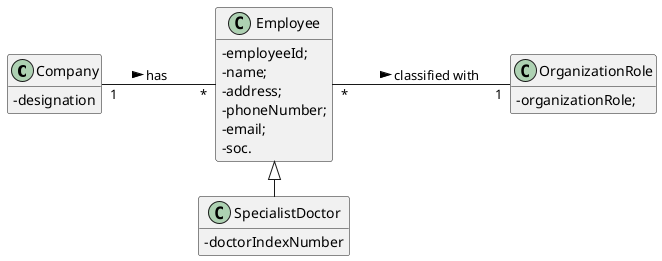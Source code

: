 @startuml
hide methods
left to right direction
skinparam classAttributeIconSize 0


class Company {
  -designation
}

class Employee {
	-employeeId;
	-name;
	-address;
	-phoneNumber;
	-email;
	-soc.
}

class OrganizationRole {
    -organizationRole;
}

class SpecialistDoctor{
    -doctorIndexNumber
}

Company "1" -- "*" Employee : has >
Employee "*" -- "1" OrganizationRole: classified with >
SpecialistDoctor -left-|> Employee


@enduml